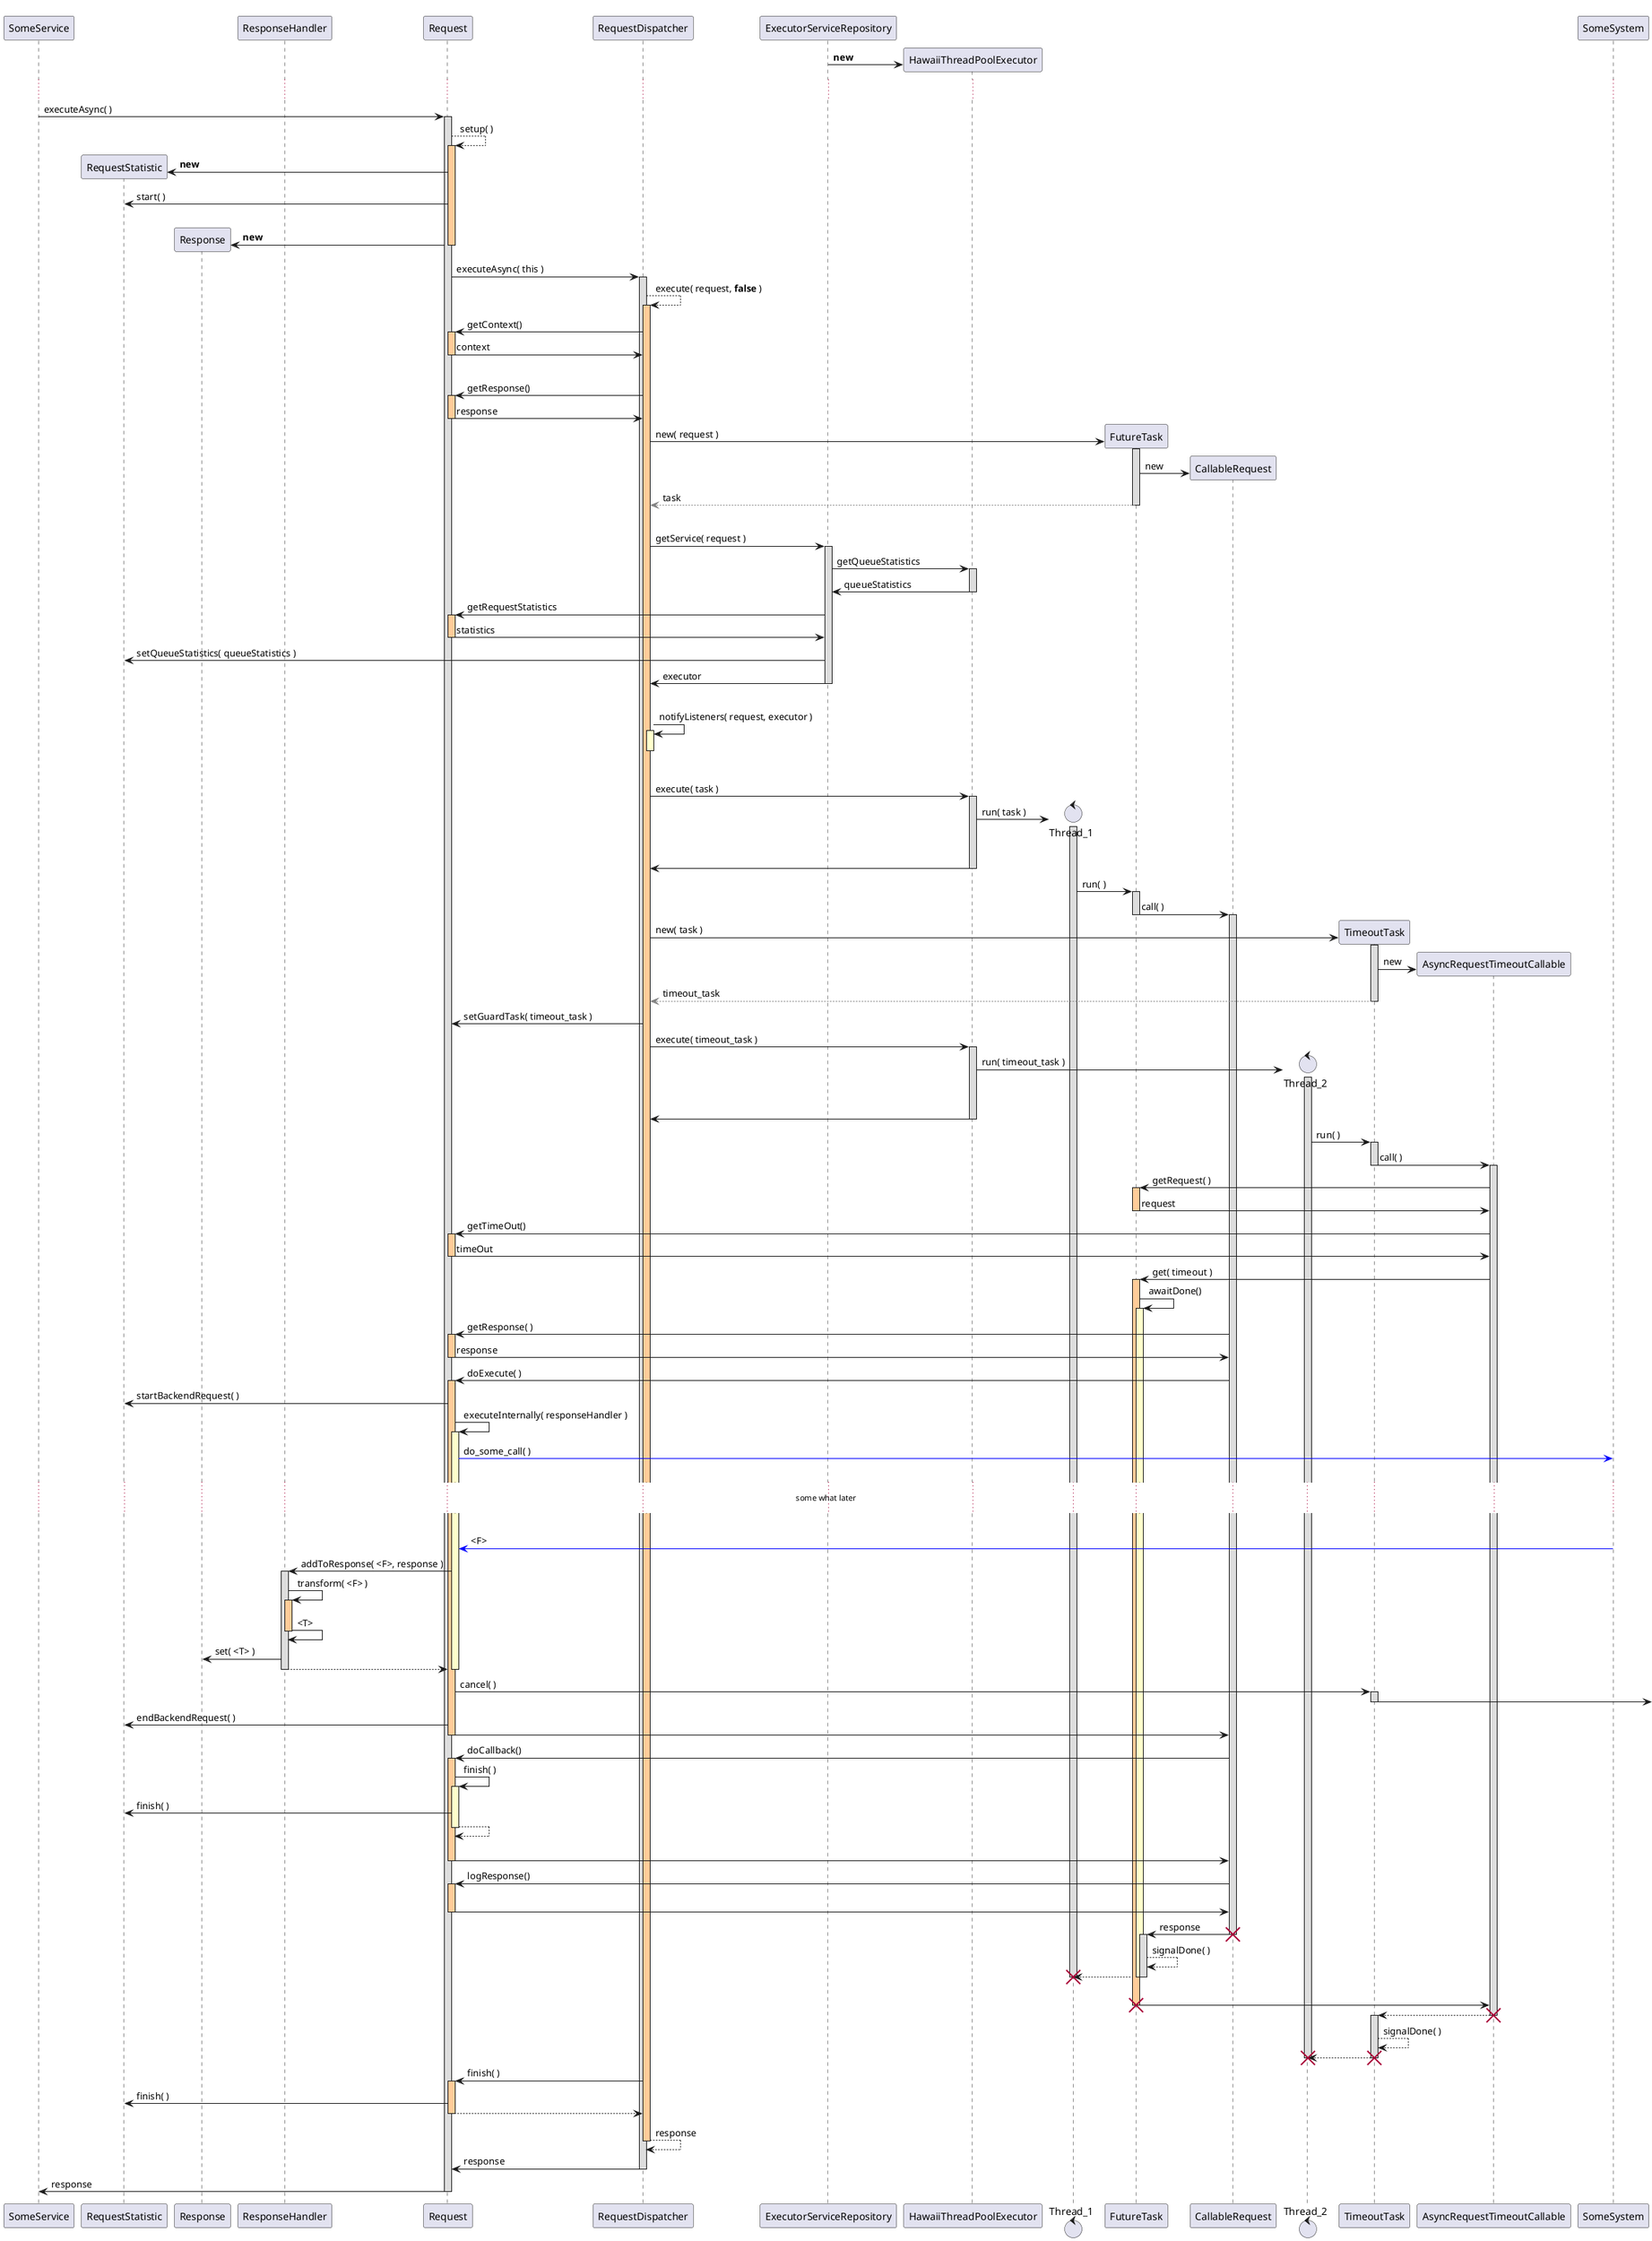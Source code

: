 @startuml

participant SomeService
participant RequestStatistic
participant Response
participant ResponseHandler
participant Request
participant RequestDispatcher
participant ExecutorServiceRepository
participant HawaiiThreadPoolExecutor

control Thread_1
participant FutureTask
participant CallableRequest

control Thread_2
participant TimeoutTask
participant AsyncRequestTimeoutCallable


create HawaiiThreadPoolExecutor
ExecutorServiceRepository -> HawaiiThreadPoolExecutor : <b>new</b>

...
SomeService -> Request : executeAsync( )

activate Request #ddd
    Request --> Request : setup( )
    activate Request #fc9
        create RequestStatistic
        Request -> RequestStatistic : <b>new</b>
        Request -> RequestStatistic : start( )
        |||
        create Response
        Request -> Response : <b>new</b>

    deactivate Request

    Request -> RequestDispatcher : executeAsync( this )
    activate RequestDispatcher #ddd
        RequestDispatcher --> RequestDispatcher : execute( request, <b>false</b> )

        activate RequestDispatcher #fc9
            RequestDispatcher -> Request : getContext()
            activate Request #fc9
                Request -> RequestDispatcher : context
            deactivate Request
            |||

            RequestDispatcher -> Request : getResponse()
            activate Request #fc9
                Request -> RequestDispatcher : response
            deactivate Request

            create FutureTask
            RequestDispatcher -> FutureTask : new( request )
            activate FutureTask #ddd
              create CallableRequest
              FutureTask -> CallableRequest : new
              FutureTask -[#grey]-> RequestDispatcher : task
            deactivate FutureTask

            |||

            RequestDispatcher -> ExecutorServiceRepository : getService( request )
            activate ExecutorServiceRepository #ddd
                ExecutorServiceRepository -> HawaiiThreadPoolExecutor : getQueueStatistics
                activate HawaiiThreadPoolExecutor #ddd
                    HawaiiThreadPoolExecutor -> ExecutorServiceRepository : queueStatistics
                deactivate HawaiiThreadPoolExecutor

                ExecutorServiceRepository -> Request : getRequestStatistics
                activate Request #fc9
                    Request -> ExecutorServiceRepository : statistics
                deactivate Request
                ExecutorServiceRepository -> RequestStatistic : setQueueStatistics( queueStatistics )

                ExecutorServiceRepository -> RequestDispatcher : executor
            deactivate ExecutorServiceRepository
            |||
            RequestDispatcher -> RequestDispatcher : notifyListeners( request, executor )
            activate RequestDispatcher #ffc
            |||
            deactivate RequestDispatcher

            RequestDispatcher -> HawaiiThreadPoolExecutor : execute( task )
            activate HawaiiThreadPoolExecutor #ddd
                create Thread_1
                HawaiiThreadPoolExecutor -> Thread_1 : run( task )
                activate Thread_1 #ddd
                |||
                HawaiiThreadPoolExecutor -> RequestDispatcher
            deactivate HawaiiThreadPoolExecutor

            Thread_1 -> FutureTask : run( )
            activate FutureTask #ddd
                FutureTask -> CallableRequest : call( )
            deactivate FutureTask

            activate CallableRequest #ddd



            '
            ' Create timeout guard
            '
            create TimeoutTask
            RequestDispatcher -> TimeoutTask : new( task )
            activate TimeoutTask #ddd
              create AsyncRequestTimeoutCallable
              TimeoutTask -> AsyncRequestTimeoutCallable : new
              TimeoutTask -[#grey]-> RequestDispatcher : timeout_task
            deactivate TimeoutTask

            RequestDispatcher -> Request : setGuardTask( timeout_task )

            RequestDispatcher -> HawaiiThreadPoolExecutor : execute( timeout_task )
            activate HawaiiThreadPoolExecutor #ddd
                create Thread_2
                HawaiiThreadPoolExecutor -> Thread_2 : run( timeout_task )
                activate Thread_2 #ddd
                |||
                HawaiiThreadPoolExecutor -> RequestDispatcher
            deactivate HawaiiThreadPoolExecutor

            Thread_2 -> TimeoutTask : run( )
            activate TimeoutTask #ddd
                TimeoutTask -> AsyncRequestTimeoutCallable : call( )
            deactivate TimeoutTask

            activate AsyncRequestTimeoutCallable #ddd
                AsyncRequestTimeoutCallable -> FutureTask : getRequest( )
                activate FutureTask #fc9
                    FutureTask -> AsyncRequestTimeoutCallable : request
                deactivate FutureTask

                AsyncRequestTimeoutCallable -> Request : getTimeOut()
                activate Request #fc9
                    Request -> AsyncRequestTimeoutCallable : timeOut
                deactivate Request

                AsyncRequestTimeoutCallable -> FutureTask : get( timeout )

                activate FutureTask #fc9
                    FutureTask -> FutureTask : awaitDone()
                activate FutureTask #ffc


                CallableRequest -> Request : getResponse( )
                activate Request #fc9
                    Request -> CallableRequest : response
                deactivate Request

                CallableRequest -> Request : doExecute( )
                activate Request #fc9
                    Request -> RequestStatistic : startBackendRequest( )

                    Request -> Request : executeInternally( responseHandler )

                    activate Request #ffc
                        Request -[#blue]> SomeSystem : do_some_call( )

                        |||
                        ... some what later ...
                        |||

                        SomeSystem -[#blue]> Request : <F>

                        Request -> ResponseHandler : addToResponse( <F>, response )
                        activate ResponseHandler #ddd
                            ResponseHandler -> ResponseHandler : transform( <F> )

                            activate ResponseHandler #fc9
                                ResponseHandler -> ResponseHandler : <T>
                            deactivate ResponseHandler

                            ResponseHandler -> Response : set( <T> )
                            ResponseHandler --> Request
                        deactivate ResponseHandler
                    deactivate Request

                    Request -> TimeoutTask : cancel( )
                    activate TimeoutTask #ddd
                        TimeoutTask ->
                    deactivate TimeoutTask

                    Request -> RequestStatistic : endBackendRequest( )

                    Request -> CallableRequest
                deactivate Request


                CallableRequest -> Request : doCallback()
                activate Request #fc9
                    Request -> Request : finish( )
                    activate Request #ffc
                        Request -> RequestStatistic : finish( )
                        Request --> Request
                    deactivate Request
                    |||
                    Request -> CallableRequest
                deactivate Request

                CallableRequest -> Request : logResponse()
                activate Request #fc9
                    |||
                    Request -> CallableRequest
                deactivate Request

                CallableRequest -> FutureTask  : response
                deactivate CallableRequest
                destroy CallableRequest

                activate FutureTask #ddd
                    FutureTask --> FutureTask : signalDone( )
                    FutureTask --> Thread_1
                    destroy Thread_1
                deactivate FutureTask
                deactivate FutureTask

                |||
                FutureTask -> AsyncRequestTimeoutCallable
                deactivate FutureTask
                destroy FutureTask

                AsyncRequestTimeoutCallable --> TimeoutTask
            deactivate AsyncRequestTimeoutCallable
            destroy AsyncRequestTimeoutCallable

            activate TimeoutTask #ddd
                TimeoutTask --> TimeoutTask : signalDone( )
                TimeoutTask --> Thread_2
                destroy Thread_2
            deactivate TimeoutTask
            destroy TimeoutTask

            RequestDispatcher -> Request : finish( )
            activate Request #fc9
                Request -> RequestStatistic : finish( )
                Request --> RequestDispatcher
            deactivate Request

            RequestDispatcher --> RequestDispatcher : response

        deactivate RequestDispatcher

        RequestDispatcher -> Request : response
    deactivate RequestDispatcher
    Request -> SomeService : response
deactivate Request


@enduml